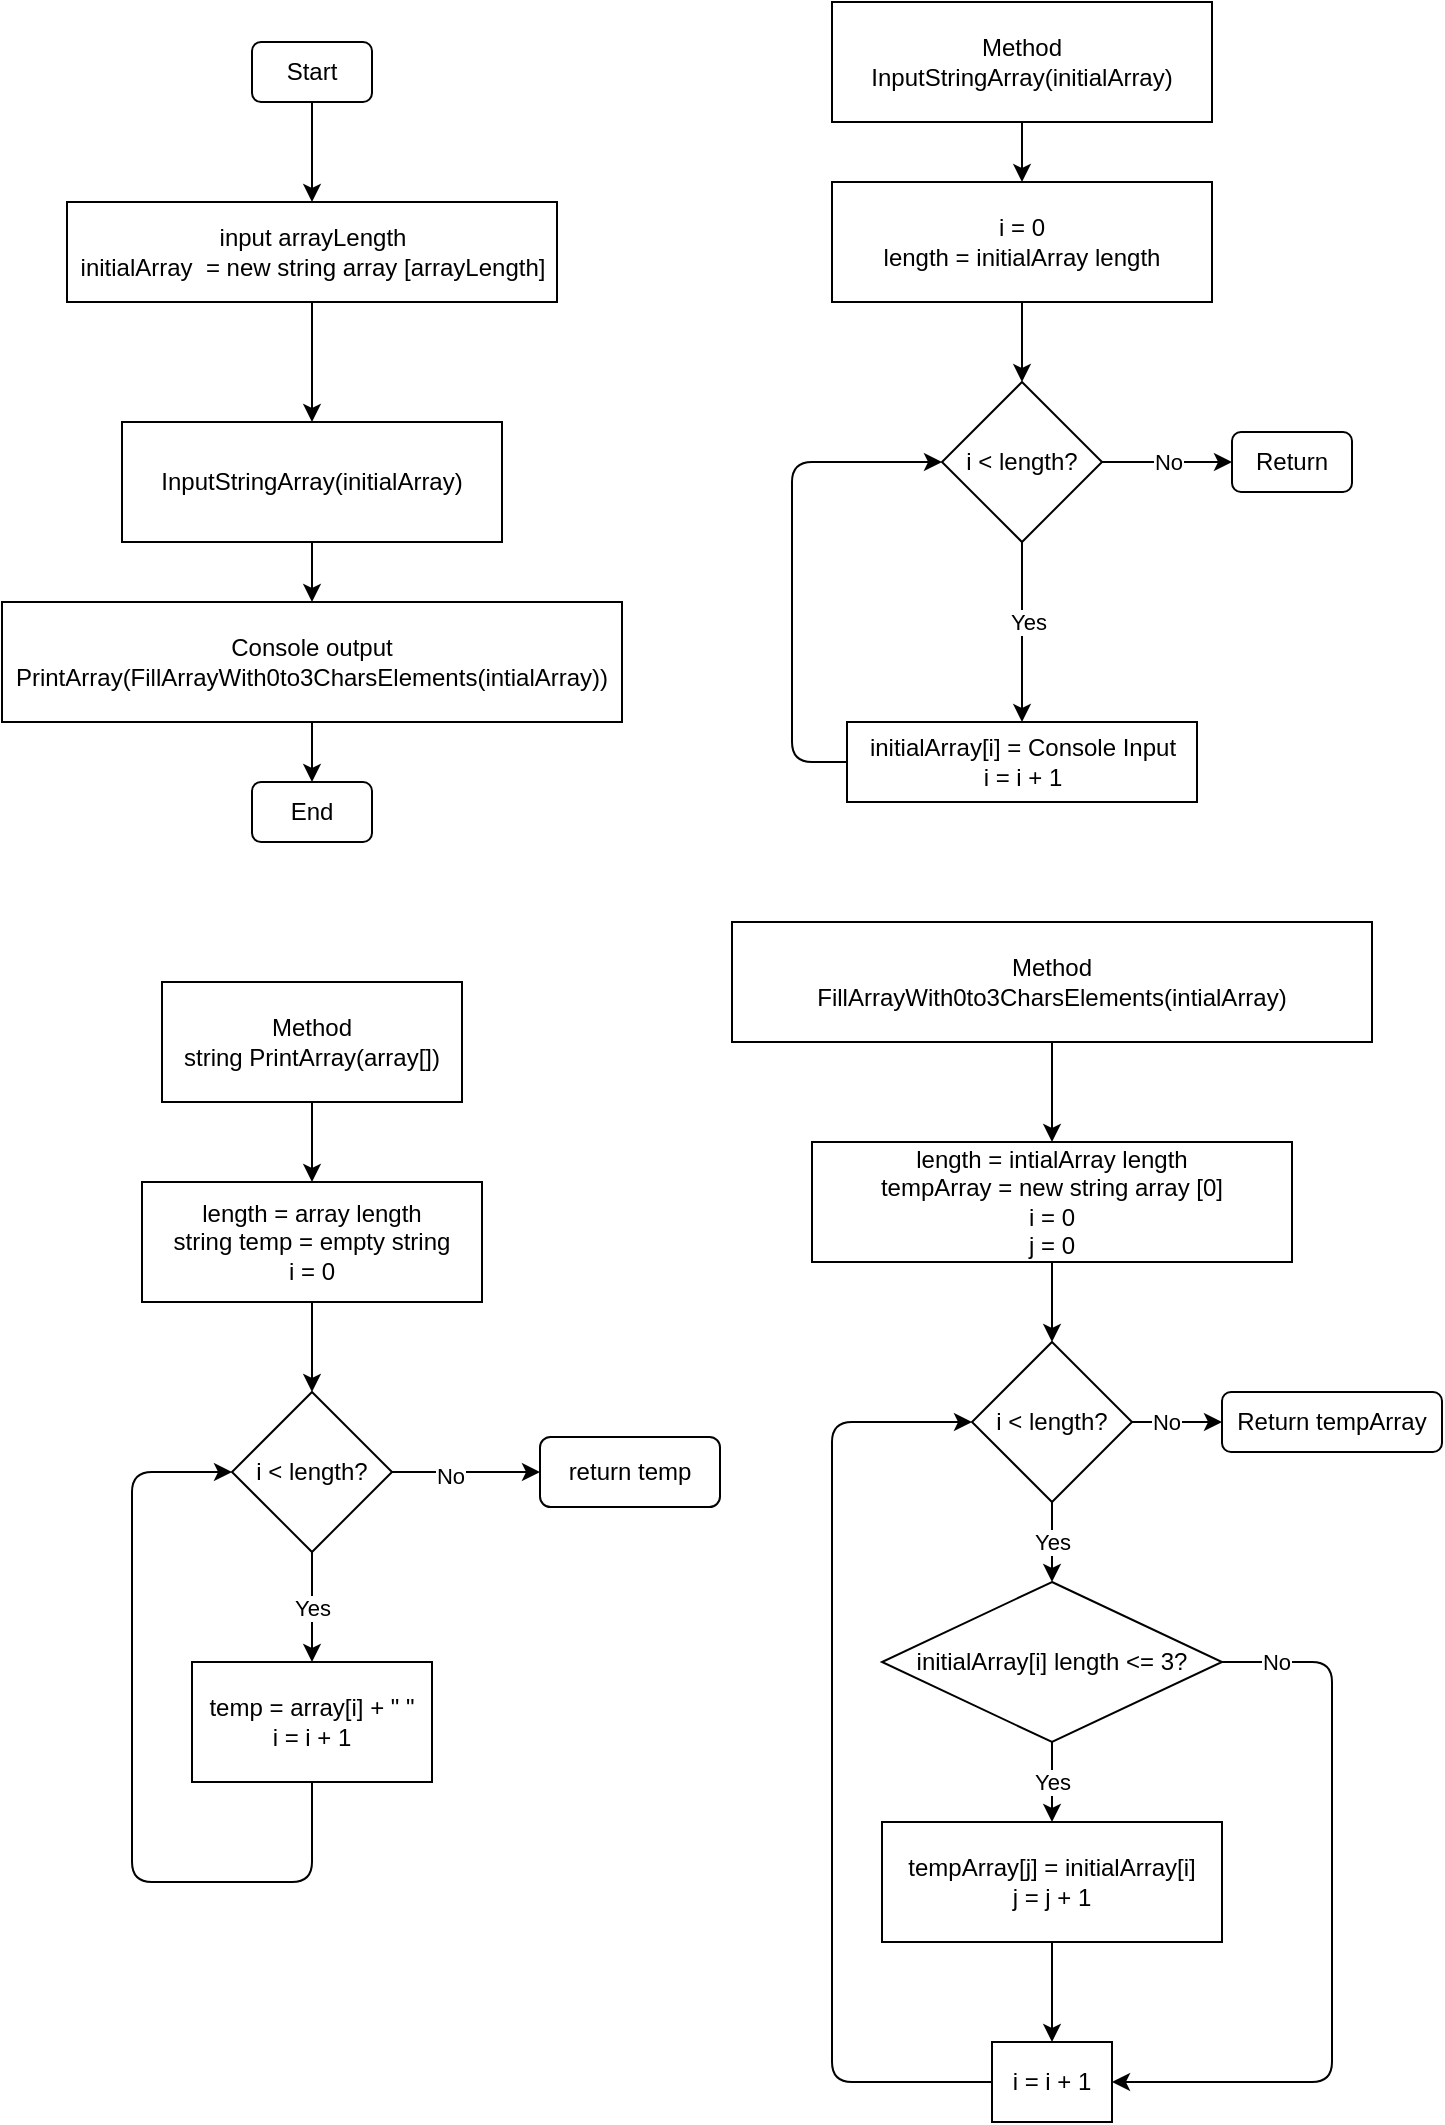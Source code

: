 <mxfile>
    <diagram id="SZF0kv5U9mDEVPIkkbhs" name="Страница 1">
        <mxGraphModel dx="492" dy="300" grid="1" gridSize="10" guides="1" tooltips="1" connect="1" arrows="1" fold="1" page="1" pageScale="1" pageWidth="827" pageHeight="1169" math="0" shadow="0">
            <root>
                <mxCell id="0"/>
                <mxCell id="1" parent="0"/>
                <mxCell id="4" style="edgeStyle=none;html=1;entryX=0.5;entryY=0;entryDx=0;entryDy=0;" parent="1" source="2" target="3" edge="1">
                    <mxGeometry relative="1" as="geometry"/>
                </mxCell>
                <mxCell id="2" value="Start" style="rounded=1;whiteSpace=wrap;html=1;" parent="1" vertex="1">
                    <mxGeometry x="180" y="70" width="60" height="30" as="geometry"/>
                </mxCell>
                <mxCell id="6" style="edgeStyle=none;html=1;entryX=0.5;entryY=0;entryDx=0;entryDy=0;" parent="1" source="3" target="5" edge="1">
                    <mxGeometry relative="1" as="geometry"/>
                </mxCell>
                <mxCell id="3" value="input arrayLength&lt;br&gt;initialArray&amp;nbsp; = new string array [arrayLength]" style="rounded=0;whiteSpace=wrap;html=1;" parent="1" vertex="1">
                    <mxGeometry x="87.5" y="150" width="245" height="50" as="geometry"/>
                </mxCell>
                <mxCell id="8" style="edgeStyle=none;html=1;entryX=0.5;entryY=0;entryDx=0;entryDy=0;" parent="1" source="5" edge="1">
                    <mxGeometry relative="1" as="geometry">
                        <mxPoint x="210" y="350" as="targetPoint"/>
                    </mxGeometry>
                </mxCell>
                <mxCell id="5" value="InputStringArray(initialArray)" style="rounded=0;whiteSpace=wrap;html=1;" parent="1" vertex="1">
                    <mxGeometry x="115" y="260" width="190" height="60" as="geometry"/>
                </mxCell>
                <mxCell id="11" style="edgeStyle=none;html=1;entryX=0.5;entryY=0;entryDx=0;entryDy=0;" parent="1" source="9" target="10" edge="1">
                    <mxGeometry relative="1" as="geometry"/>
                </mxCell>
                <mxCell id="9" value="Console output &lt;br&gt;PrintArray(FillArrayWith0to3CharsElements(intialArray))" style="rounded=0;whiteSpace=wrap;html=1;" parent="1" vertex="1">
                    <mxGeometry x="55" y="350" width="310" height="60" as="geometry"/>
                </mxCell>
                <mxCell id="10" value="End" style="rounded=1;whiteSpace=wrap;html=1;" parent="1" vertex="1">
                    <mxGeometry x="180" y="440" width="60" height="30" as="geometry"/>
                </mxCell>
                <mxCell id="15" style="edgeStyle=none;html=1;entryX=0.5;entryY=0;entryDx=0;entryDy=0;" parent="1" source="13" target="14" edge="1">
                    <mxGeometry relative="1" as="geometry"/>
                </mxCell>
                <mxCell id="13" value="Method&lt;br&gt;InputStringArray(initialArray)" style="rounded=0;whiteSpace=wrap;html=1;" parent="1" vertex="1">
                    <mxGeometry x="470" y="50" width="190" height="60" as="geometry"/>
                </mxCell>
                <mxCell id="17" style="edgeStyle=none;html=1;entryX=0.5;entryY=0;entryDx=0;entryDy=0;" parent="1" source="14" target="16" edge="1">
                    <mxGeometry relative="1" as="geometry"/>
                </mxCell>
                <mxCell id="14" value="i = 0&lt;br&gt;length = initialArray length" style="rounded=0;whiteSpace=wrap;html=1;" parent="1" vertex="1">
                    <mxGeometry x="470" y="140" width="190" height="60" as="geometry"/>
                </mxCell>
                <mxCell id="19" style="edgeStyle=none;html=1;exitX=0.5;exitY=1;exitDx=0;exitDy=0;entryX=0.5;entryY=0;entryDx=0;entryDy=0;" parent="1" source="16" target="18" edge="1">
                    <mxGeometry relative="1" as="geometry"/>
                </mxCell>
                <mxCell id="20" value="Yes" style="edgeLabel;html=1;align=center;verticalAlign=middle;resizable=0;points=[];" parent="19" vertex="1" connectable="0">
                    <mxGeometry x="-0.125" y="3" relative="1" as="geometry">
                        <mxPoint as="offset"/>
                    </mxGeometry>
                </mxCell>
                <mxCell id="23" value="No" style="edgeStyle=none;html=1;entryX=0;entryY=0.5;entryDx=0;entryDy=0;" parent="1" source="16" target="22" edge="1">
                    <mxGeometry relative="1" as="geometry"/>
                </mxCell>
                <mxCell id="16" value="i &amp;lt; length?" style="rhombus;whiteSpace=wrap;html=1;" parent="1" vertex="1">
                    <mxGeometry x="525" y="240" width="80" height="80" as="geometry"/>
                </mxCell>
                <mxCell id="21" style="edgeStyle=none;html=1;entryX=0;entryY=0.5;entryDx=0;entryDy=0;" parent="1" source="18" target="16" edge="1">
                    <mxGeometry relative="1" as="geometry">
                        <mxPoint x="480" y="300" as="targetPoint"/>
                        <Array as="points">
                            <mxPoint x="450" y="430"/>
                            <mxPoint x="450" y="280"/>
                        </Array>
                    </mxGeometry>
                </mxCell>
                <mxCell id="18" value="initialArray[i] = Console Input&lt;br&gt;i = i + 1" style="rounded=0;whiteSpace=wrap;html=1;" parent="1" vertex="1">
                    <mxGeometry x="477.5" y="410" width="175" height="40" as="geometry"/>
                </mxCell>
                <mxCell id="22" value="Return" style="rounded=1;whiteSpace=wrap;html=1;" parent="1" vertex="1">
                    <mxGeometry x="670" y="265" width="60" height="30" as="geometry"/>
                </mxCell>
                <mxCell id="26" style="edgeStyle=none;html=1;exitX=0.5;exitY=1;exitDx=0;exitDy=0;" parent="1" source="24" target="25" edge="1">
                    <mxGeometry relative="1" as="geometry"/>
                </mxCell>
                <mxCell id="24" value="Method&lt;br&gt;FillArrayWith0to3CharsElements(intialArray)" style="rounded=0;whiteSpace=wrap;html=1;" parent="1" vertex="1">
                    <mxGeometry x="420" y="510" width="320" height="60" as="geometry"/>
                </mxCell>
                <mxCell id="28" style="edgeStyle=none;html=1;entryX=0.5;entryY=0;entryDx=0;entryDy=0;" parent="1" source="25" target="27" edge="1">
                    <mxGeometry relative="1" as="geometry"/>
                </mxCell>
                <mxCell id="25" value="length = intialArray length&lt;br&gt;tempArray = new string array [0]&lt;br&gt;i = 0&lt;br&gt;j = 0" style="rounded=0;whiteSpace=wrap;html=1;" parent="1" vertex="1">
                    <mxGeometry x="460" y="620" width="240" height="60" as="geometry"/>
                </mxCell>
                <mxCell id="31" value="Yes" style="edgeStyle=none;html=1;exitX=0.5;exitY=1;exitDx=0;exitDy=0;entryX=0.5;entryY=0;entryDx=0;entryDy=0;" parent="1" source="27" target="30" edge="1">
                    <mxGeometry relative="1" as="geometry"/>
                </mxCell>
                <mxCell id="44" style="edgeStyle=none;html=1;exitX=1;exitY=0.5;exitDx=0;exitDy=0;entryX=0;entryY=0.5;entryDx=0;entryDy=0;" parent="1" source="27" target="43" edge="1">
                    <mxGeometry relative="1" as="geometry"/>
                </mxCell>
                <mxCell id="45" value="No" style="edgeLabel;html=1;align=center;verticalAlign=middle;resizable=0;points=[];" parent="44" vertex="1" connectable="0">
                    <mxGeometry x="-0.261" y="-2" relative="1" as="geometry">
                        <mxPoint y="-2" as="offset"/>
                    </mxGeometry>
                </mxCell>
                <mxCell id="27" value="i &amp;lt; length?" style="rhombus;whiteSpace=wrap;html=1;" parent="1" vertex="1">
                    <mxGeometry x="540" y="720" width="80" height="80" as="geometry"/>
                </mxCell>
                <mxCell id="33" value="Yes" style="edgeStyle=none;html=1;exitX=0.5;exitY=1;exitDx=0;exitDy=0;entryX=0.5;entryY=0;entryDx=0;entryDy=0;" parent="1" source="30" target="32" edge="1">
                    <mxGeometry relative="1" as="geometry"/>
                </mxCell>
                <mxCell id="37" style="edgeStyle=none;html=1;entryX=1;entryY=0.5;entryDx=0;entryDy=0;" parent="1" source="30" target="35" edge="1">
                    <mxGeometry relative="1" as="geometry">
                        <Array as="points">
                            <mxPoint x="720" y="880"/>
                            <mxPoint x="720" y="1090"/>
                            <mxPoint x="650" y="1090"/>
                        </Array>
                    </mxGeometry>
                </mxCell>
                <mxCell id="38" value="No" style="edgeLabel;html=1;align=center;verticalAlign=middle;resizable=0;points=[];" parent="37" vertex="1" connectable="0">
                    <mxGeometry x="-0.856" relative="1" as="geometry">
                        <mxPoint as="offset"/>
                    </mxGeometry>
                </mxCell>
                <mxCell id="30" value="initialArray[i] length &amp;lt;= 3?" style="rhombus;whiteSpace=wrap;html=1;" parent="1" vertex="1">
                    <mxGeometry x="495" y="840" width="170" height="80" as="geometry"/>
                </mxCell>
                <mxCell id="36" style="edgeStyle=none;html=1;entryX=0.5;entryY=0;entryDx=0;entryDy=0;" parent="1" source="32" target="35" edge="1">
                    <mxGeometry relative="1" as="geometry"/>
                </mxCell>
                <mxCell id="32" value="tempArray[j] = initialArray[i]&lt;br&gt;j = j + 1" style="rounded=0;whiteSpace=wrap;html=1;" parent="1" vertex="1">
                    <mxGeometry x="495" y="960" width="170" height="60" as="geometry"/>
                </mxCell>
                <mxCell id="41" style="edgeStyle=none;html=1;exitX=0;exitY=0.5;exitDx=0;exitDy=0;entryX=0;entryY=0.5;entryDx=0;entryDy=0;" parent="1" source="35" target="27" edge="1">
                    <mxGeometry relative="1" as="geometry">
                        <Array as="points">
                            <mxPoint x="470" y="1090"/>
                            <mxPoint x="470" y="760"/>
                        </Array>
                    </mxGeometry>
                </mxCell>
                <mxCell id="35" value="i = i + 1" style="rounded=0;whiteSpace=wrap;html=1;" parent="1" vertex="1">
                    <mxGeometry x="550" y="1070" width="60" height="40" as="geometry"/>
                </mxCell>
                <mxCell id="43" value="Return tempArray" style="rounded=1;whiteSpace=wrap;html=1;" parent="1" vertex="1">
                    <mxGeometry x="665" y="745" width="110" height="30" as="geometry"/>
                </mxCell>
                <mxCell id="48" style="edgeStyle=none;html=1;entryX=0.5;entryY=0;entryDx=0;entryDy=0;" edge="1" parent="1" source="46" target="47">
                    <mxGeometry relative="1" as="geometry"/>
                </mxCell>
                <mxCell id="46" value="Method&lt;br&gt;string PrintArray(array[])" style="rounded=0;whiteSpace=wrap;html=1;" vertex="1" parent="1">
                    <mxGeometry x="135" y="540" width="150" height="60" as="geometry"/>
                </mxCell>
                <mxCell id="50" style="edgeStyle=none;html=1;entryX=0.5;entryY=0;entryDx=0;entryDy=0;" edge="1" parent="1" source="47" target="49">
                    <mxGeometry relative="1" as="geometry"/>
                </mxCell>
                <mxCell id="47" value="length = array length&lt;br&gt;string temp = empty string&lt;br&gt;i = 0" style="rounded=0;whiteSpace=wrap;html=1;" vertex="1" parent="1">
                    <mxGeometry x="125" y="640" width="170" height="60" as="geometry"/>
                </mxCell>
                <mxCell id="52" value="Yes" style="edgeStyle=none;html=1;exitX=0.5;exitY=1;exitDx=0;exitDy=0;entryX=0.5;entryY=0;entryDx=0;entryDy=0;" edge="1" parent="1" source="49" target="51">
                    <mxGeometry relative="1" as="geometry"/>
                </mxCell>
                <mxCell id="57" style="edgeStyle=none;html=1;entryX=0;entryY=0.5;entryDx=0;entryDy=0;" edge="1" parent="1" source="49" target="56">
                    <mxGeometry relative="1" as="geometry"/>
                </mxCell>
                <mxCell id="58" value="No" style="edgeLabel;html=1;align=center;verticalAlign=middle;resizable=0;points=[];" vertex="1" connectable="0" parent="57">
                    <mxGeometry x="-0.216" y="-2" relative="1" as="geometry">
                        <mxPoint as="offset"/>
                    </mxGeometry>
                </mxCell>
                <mxCell id="49" value="i &amp;lt; length?" style="rhombus;whiteSpace=wrap;html=1;" vertex="1" parent="1">
                    <mxGeometry x="170" y="745" width="80" height="80" as="geometry"/>
                </mxCell>
                <mxCell id="55" style="edgeStyle=none;html=1;entryX=0;entryY=0.5;entryDx=0;entryDy=0;" edge="1" parent="1" source="51" target="49">
                    <mxGeometry relative="1" as="geometry">
                        <Array as="points">
                            <mxPoint x="210" y="990"/>
                            <mxPoint x="120" y="990"/>
                            <mxPoint x="120" y="785"/>
                        </Array>
                    </mxGeometry>
                </mxCell>
                <mxCell id="51" value="temp = array[i] + &quot; &quot;&lt;br&gt;i = i + 1" style="rounded=0;whiteSpace=wrap;html=1;" vertex="1" parent="1">
                    <mxGeometry x="150" y="880" width="120" height="60" as="geometry"/>
                </mxCell>
                <mxCell id="56" value="return temp" style="rounded=1;whiteSpace=wrap;html=1;" vertex="1" parent="1">
                    <mxGeometry x="324" y="767.5" width="90" height="35" as="geometry"/>
                </mxCell>
            </root>
        </mxGraphModel>
    </diagram>
</mxfile>